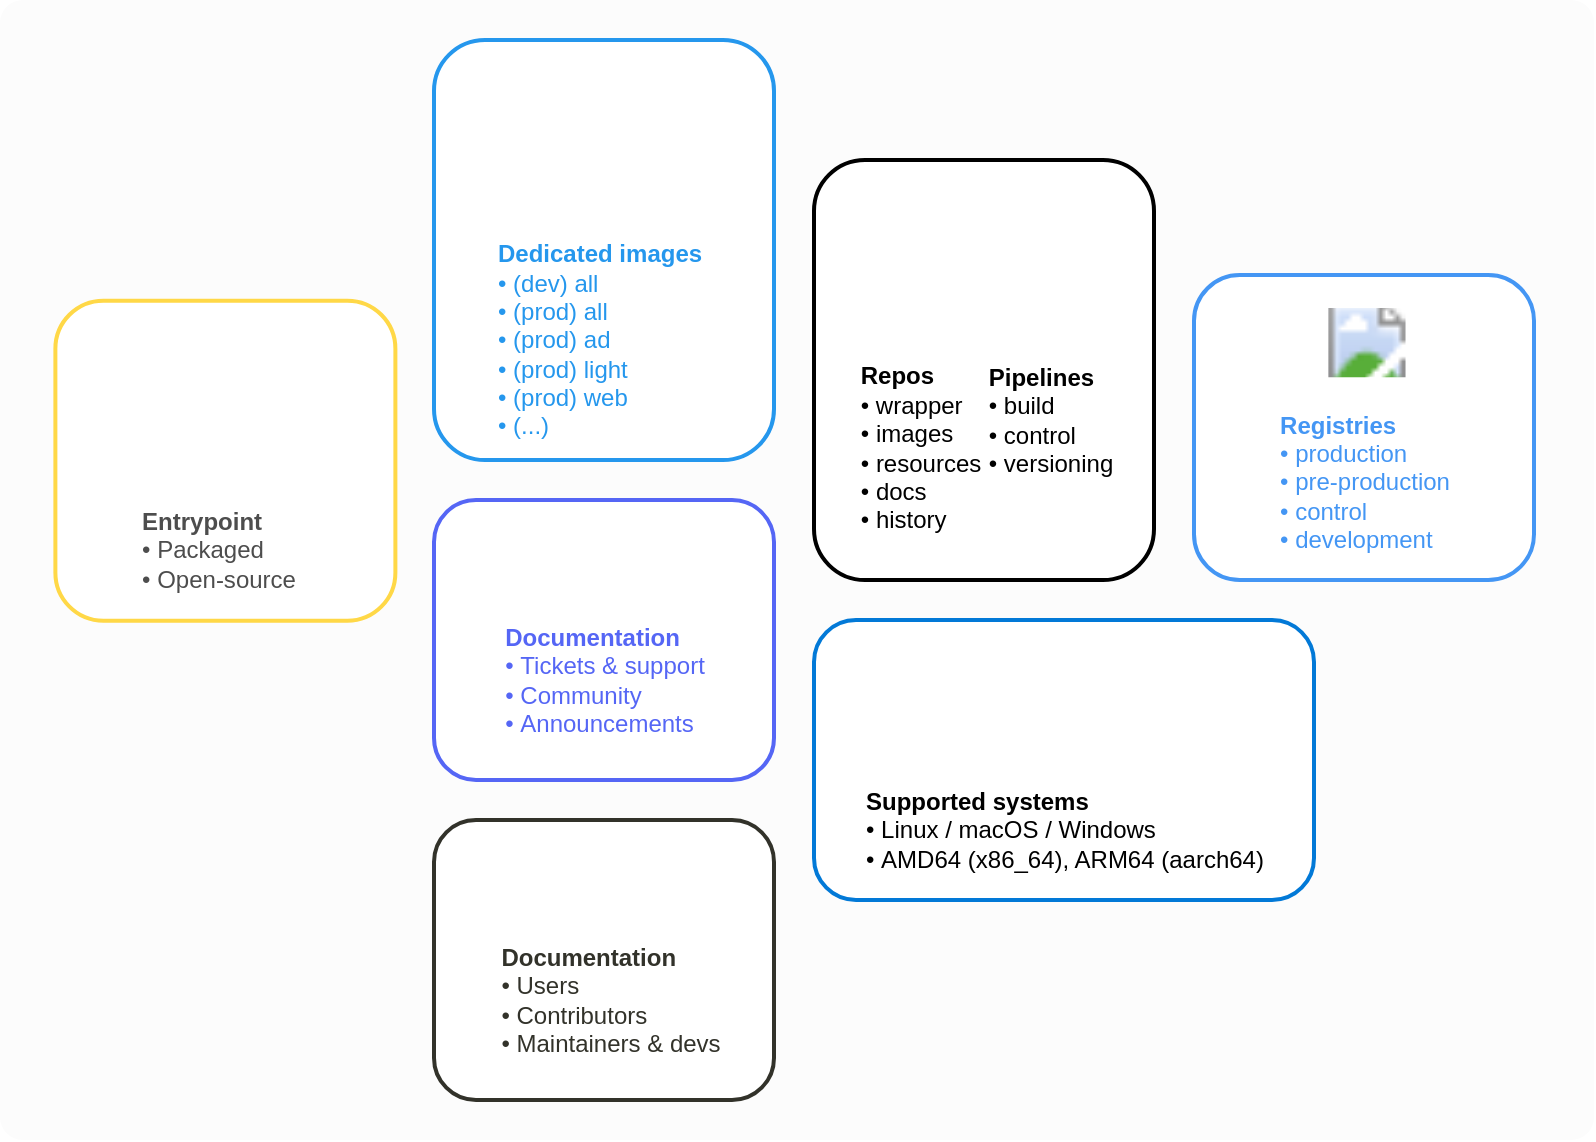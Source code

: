 <mxfile version="19.0.3" type="device" pages="2"><diagram id="l7Ng9qnX4u8ULg11-bzS" name="techs"><mxGraphModel dx="2100" dy="386" grid="1" gridSize="10" guides="1" tooltips="1" connect="1" arrows="1" fold="1" page="0" pageScale="1" pageWidth="827" pageHeight="1169" math="0" shadow="0"><root><mxCell id="0"/><mxCell id="1" parent="0"/><mxCell id="LN6l2RjsA6CnxFqQs6TT-1" value="" style="rounded=1;whiteSpace=wrap;html=1;arcSize=2;fillColor=#FCFCFC;strokeColor=none;" vertex="1" parent="1"><mxGeometry x="-1417" y="150" width="797" height="570" as="geometry"/></mxCell><mxCell id="nVuRSVYo_JDJh6PSWOgL-43" value="" style="rounded=1;whiteSpace=wrap;html=1;strokeWidth=2;strokeColor=#4496f4;fillColor=default;" parent="1" vertex="1"><mxGeometry x="-820" y="287.55" width="170" height="152.45" as="geometry"/></mxCell><mxCell id="nVuRSVYo_JDJh6PSWOgL-17" value="" style="sketch=0;aspect=fixed;html=1;points=[];align=center;image;fontSize=12;image=https://opennebula.io/wp-content/uploads/2020/05/DockerHub.png;fillColor=#CCE5FF;clipPath=inset(11.33% 4% 10% 2.33%);" parent="1" vertex="1"><mxGeometry x="-817.59" y="304" width="165.18" height="34.682" as="geometry"/></mxCell><mxCell id="nVuRSVYo_JDJh6PSWOgL-23" value="&lt;div style=&quot;text-align: left;&quot;&gt;&lt;span style=&quot;background-color: initial;&quot;&gt;&lt;b&gt;&lt;font color=&quot;#4496f4&quot;&gt;Registries&lt;/font&gt;&lt;/b&gt;&lt;/span&gt;&lt;/div&gt;&lt;div style=&quot;text-align: left;&quot;&gt;&lt;font color=&quot;#4496f4&quot;&gt;&lt;span style=&quot;background-color: initial;&quot;&gt;•&lt;/span&gt;&lt;span style=&quot;background-color: initial;&quot;&gt;&amp;nbsp;production&lt;/span&gt;&lt;/font&gt;&lt;/div&gt;&lt;font color=&quot;#4496f4&quot;&gt;&lt;span style=&quot;&quot;&gt;&lt;div style=&quot;text-align: left;&quot;&gt;&lt;span style=&quot;background-color: initial;&quot;&gt;•&amp;nbsp;&lt;/span&gt;&lt;span style=&quot;background-color: initial;&quot;&gt;pre-production&lt;/span&gt;&lt;/div&gt;&lt;/span&gt;&lt;span style=&quot;&quot;&gt;&lt;div style=&quot;text-align: left;&quot;&gt;&lt;span style=&quot;background-color: initial;&quot;&gt;•&amp;nbsp;&lt;/span&gt;&lt;span style=&quot;background-color: initial;&quot;&gt;control&lt;/span&gt;&lt;/div&gt;&lt;/span&gt;&lt;/font&gt;&lt;div style=&quot;text-align: left;&quot;&gt;&lt;font color=&quot;#4496f4&quot;&gt;•&amp;nbsp;&lt;span style=&quot;background-color: initial;&quot;&gt;development&lt;/span&gt;&lt;/font&gt;&lt;/div&gt;" style="text;html=1;align=center;verticalAlign=middle;resizable=0;points=[];autosize=1;strokeColor=none;fillColor=none;" parent="1" vertex="1"><mxGeometry x="-782.5" y="353.55" width="95" height="74" as="geometry"/></mxCell><mxCell id="nVuRSVYo_JDJh6PSWOgL-57" value="" style="rounded=1;whiteSpace=wrap;html=1;strokeWidth=2;strokeColor=#0279d7;fillColor=default;" parent="1" vertex="1"><mxGeometry x="-1010" y="460" width="250" height="140" as="geometry"/></mxCell><mxCell id="nVuRSVYo_JDJh6PSWOgL-35" value="&lt;div style=&quot;text-align: left;&quot;&gt;&lt;b style=&quot;&quot;&gt;Supported systems&lt;/b&gt;&lt;/div&gt;&lt;div style=&quot;text-align: left;&quot;&gt;&lt;span style=&quot;background-color: initial;&quot;&gt;•&lt;/span&gt;&lt;span style=&quot;background-color: initial;&quot;&gt;&amp;nbsp;Linux / macOS / Windows&lt;/span&gt;&lt;/div&gt;&lt;div style=&quot;text-align: left;&quot;&gt;&lt;span style=&quot;background-color: initial;&quot;&gt;•&lt;/span&gt;&lt;span style=&quot;background-color: initial;&quot;&gt;&amp;nbsp;AMD64 (x86_64), ARM64 (aarch64)&lt;/span&gt;&lt;font color=&quot;#4d4d4d&quot;&gt;&lt;span style=&quot;background-color: initial;&quot;&gt;&lt;br&gt;&lt;/span&gt;&lt;/font&gt;&lt;/div&gt;" style="text;html=1;align=center;verticalAlign=middle;resizable=0;points=[];autosize=1;strokeColor=none;fillColor=none;" parent="1" vertex="1"><mxGeometry x="-990" y="540" width="210" height="50" as="geometry"/></mxCell><mxCell id="nVuRSVYo_JDJh6PSWOgL-32" value="" style="shape=image;verticalLabelPosition=bottom;labelBackgroundColor=default;verticalAlign=top;aspect=fixed;imageAspect=0;image=https://www.redhat.com/cms/managed-files/tux-327x360.png;" parent="1" vertex="1"><mxGeometry x="-980" y="472" width="43.38" height="53.75" as="geometry"/></mxCell><mxCell id="nVuRSVYo_JDJh6PSWOgL-36" value="" style="shape=image;verticalLabelPosition=bottom;labelBackgroundColor=default;verticalAlign=top;aspect=fixed;imageAspect=0;image=https://upload.wikimedia.org/wikipedia/commons/thumb/4/48/Windows_logo_-_2012_%28dark_blue%29.svg/2048px-Windows_logo_-_2012_%28dark_blue%29.svg.png;" parent="1" vertex="1"><mxGeometry x="-832" y="472" width="52" height="52" as="geometry"/></mxCell><mxCell id="nVuRSVYo_JDJh6PSWOgL-37" value="" style="shape=image;verticalLabelPosition=bottom;labelBackgroundColor=default;verticalAlign=top;aspect=fixed;imageAspect=0;image=https://upload.wikimedia.org/wikipedia/commons/thumb/2/22/MacOS_logo_%282017%29.svg/2060px-MacOS_logo_%282017%29.svg.png;" parent="1" vertex="1"><mxGeometry x="-917.24" y="466.01" width="64.49" height="64" as="geometry"/></mxCell><mxCell id="nVuRSVYo_JDJh6PSWOgL-52" value="" style="rounded=1;whiteSpace=wrap;html=1;strokeWidth=2;strokeColor=#FFD847;fillColor=default;" parent="1" vertex="1"><mxGeometry x="-1389.31" y="300.35" width="170" height="160" as="geometry"/></mxCell><mxCell id="nVuRSVYo_JDJh6PSWOgL-53" value="" style="group" parent="1" vertex="1" connectable="0"><mxGeometry x="-1407.31" y="314.5" width="180.55" height="135.85" as="geometry"/></mxCell><mxCell id="nVuRSVYo_JDJh6PSWOgL-28" value="" style="shape=image;verticalLabelPosition=bottom;labelBackgroundColor=default;verticalAlign=top;aspect=fixed;imageAspect=0;image=https://logo-marque.com/wp-content/uploads/2021/10/Python-Symbole.jpg;clipPath=inset(0.3% 20.67% 1.48% 25.33%);" parent="nVuRSVYo_JDJh6PSWOgL-53" vertex="1"><mxGeometry x="27.31" width="73.193" height="75" as="geometry"/></mxCell><mxCell id="nVuRSVYo_JDJh6PSWOgL-29" value="&lt;div style=&quot;text-align: left;&quot;&gt;&lt;b style=&quot;&quot;&gt;&lt;font color=&quot;#4d4d4d&quot;&gt;Entrypoint&lt;/font&gt;&lt;/b&gt;&lt;/div&gt;&lt;div style=&quot;text-align: left;&quot;&gt;&lt;font color=&quot;#4d4d4d&quot;&gt;&lt;span style=&quot;background-color: initial;&quot;&gt;•&lt;/span&gt;&lt;span style=&quot;background-color: initial;&quot;&gt;&amp;nbsp;Packaged&lt;/span&gt;&lt;/font&gt;&lt;/div&gt;&lt;div style=&quot;text-align: left;&quot;&gt;&lt;font color=&quot;#4d4d4d&quot;&gt;&lt;span style=&quot;background-color: initial;&quot;&gt;• Open-s&lt;/span&gt;&lt;span style=&quot;background-color: initial;&quot;&gt;ource&lt;/span&gt;&lt;/font&gt;&lt;/div&gt;" style="text;html=1;align=center;verticalAlign=middle;resizable=0;points=[];autosize=1;strokeColor=none;fillColor=none;" parent="nVuRSVYo_JDJh6PSWOgL-53" vertex="1"><mxGeometry x="54.56" y="85.85" width="90" height="50" as="geometry"/></mxCell><mxCell id="nVuRSVYo_JDJh6PSWOgL-30" value="" style="shape=image;verticalLabelPosition=bottom;labelBackgroundColor=default;verticalAlign=top;aspect=fixed;imageAspect=0;image=https://miro.medium.com/max/660/1*2FrV8q6rPdz6w2ShV6y7bw.png;" parent="nVuRSVYo_JDJh6PSWOgL-53" vertex="1"><mxGeometry x="110" y="4.42" width="70.55" height="62" as="geometry"/></mxCell><mxCell id="nVuRSVYo_JDJh6PSWOgL-42" value="" style="rounded=1;whiteSpace=wrap;html=1;strokeWidth=2;strokeColor=#000000;" parent="1" vertex="1"><mxGeometry x="-1010" y="230" width="170" height="210" as="geometry"/></mxCell><mxCell id="nVuRSVYo_JDJh6PSWOgL-18" value="" style="shape=image;verticalLabelPosition=bottom;labelBackgroundColor=default;verticalAlign=top;aspect=fixed;imageAspect=0;image=https://logos-marques.com/wp-content/uploads/2021/03/GitHub-Logo.png;" parent="1" vertex="1"><mxGeometry x="-995" y="240.0" width="140" height="79.15" as="geometry"/></mxCell><mxCell id="nVuRSVYo_JDJh6PSWOgL-21" value="&lt;div style=&quot;text-align: left;&quot;&gt;&lt;span style=&quot;background-color: initial;&quot;&gt;&lt;b&gt;Repos&lt;/b&gt;&lt;/span&gt;&lt;/div&gt;&lt;div style=&quot;text-align: left;&quot;&gt;&lt;span style=&quot;background-color: initial;&quot;&gt;•&lt;/span&gt;&lt;span style=&quot;background-color: initial;&quot;&gt;&amp;nbsp;wrapper&lt;/span&gt;&lt;/div&gt;&lt;span style=&quot;&quot;&gt;&lt;div style=&quot;text-align: left;&quot;&gt;&lt;span style=&quot;background-color: initial;&quot;&gt;•&amp;nbsp;&lt;/span&gt;&lt;span style=&quot;background-color: initial;&quot;&gt;images&lt;/span&gt;&lt;/div&gt;&lt;/span&gt;&lt;span style=&quot;&quot;&gt;&lt;div style=&quot;text-align: left;&quot;&gt;&lt;span style=&quot;background-color: initial;&quot;&gt;•&amp;nbsp;&lt;/span&gt;&lt;span style=&quot;background-color: initial;&quot;&gt;resources&lt;/span&gt;&lt;/div&gt;&lt;/span&gt;&lt;div style=&quot;text-align: left;&quot;&gt;•&amp;nbsp;&lt;span style=&quot;background-color: initial;&quot;&gt;docs&lt;/span&gt;&lt;/div&gt;&lt;span style=&quot;&quot;&gt;&lt;div style=&quot;text-align: left;&quot;&gt;&lt;span style=&quot;background-color: initial;&quot;&gt;•&amp;nbsp;&lt;/span&gt;&lt;span style=&quot;background-color: initial;&quot;&gt;history&lt;/span&gt;&lt;/div&gt;&lt;/span&gt;" style="text;html=1;align=center;verticalAlign=middle;resizable=0;points=[];autosize=1;strokeColor=none;fillColor=none;" parent="1" vertex="1"><mxGeometry x="-997.5" y="329" width="80" height="90" as="geometry"/></mxCell><mxCell id="nVuRSVYo_JDJh6PSWOgL-22" value="&lt;div style=&quot;text-align: left;&quot;&gt;&lt;span style=&quot;background-color: initial;&quot;&gt;&lt;b&gt;Pipelines&lt;/b&gt;&lt;/span&gt;&lt;/div&gt;&lt;div style=&quot;text-align: left;&quot;&gt;&lt;span style=&quot;background-color: initial;&quot;&gt;•&lt;/span&gt;&lt;span style=&quot;background-color: initial;&quot;&gt;&amp;nbsp;build&lt;/span&gt;&lt;/div&gt;&lt;span style=&quot;&quot;&gt;&lt;div style=&quot;text-align: left;&quot;&gt;&lt;span style=&quot;background-color: initial;&quot;&gt;• control&lt;/span&gt;&lt;/div&gt;&lt;/span&gt;&lt;span style=&quot;&quot;&gt;&lt;div style=&quot;text-align: left;&quot;&gt;&lt;span style=&quot;background-color: initial;&quot;&gt;•&amp;nbsp;&lt;/span&gt;&lt;span style=&quot;background-color: initial;&quot;&gt;versioning&lt;/span&gt;&lt;/div&gt;&lt;/span&gt;" style="text;html=1;align=center;verticalAlign=middle;resizable=0;points=[];autosize=1;strokeColor=none;fillColor=none;" parent="1" vertex="1"><mxGeometry x="-932.5" y="330" width="80" height="60" as="geometry"/></mxCell><mxCell id="nVuRSVYo_JDJh6PSWOgL-41" value="" style="rounded=1;whiteSpace=wrap;html=1;strokeWidth=2;strokeColor=#2597ED;" parent="1" vertex="1"><mxGeometry x="-1200" y="170" width="170" height="210" as="geometry"/></mxCell><mxCell id="nVuRSVYo_JDJh6PSWOgL-25" value="" style="shape=image;verticalLabelPosition=bottom;labelBackgroundColor=default;verticalAlign=top;aspect=fixed;imageAspect=0;image=https://www.docker.com/wp-content/uploads/2022/03/vertical-logo-monochromatic.png;" parent="1" vertex="1"><mxGeometry x="-1158.63" y="180" width="88.63" height="75.85" as="geometry"/></mxCell><mxCell id="nVuRSVYo_JDJh6PSWOgL-27" value="&lt;div style=&quot;&quot;&gt;&lt;span style=&quot;background-color: initial;&quot;&gt;&lt;b&gt;&lt;font color=&quot;#2597ed&quot;&gt;Dedicated images&lt;/font&gt;&lt;/b&gt;&lt;/span&gt;&lt;/div&gt;&lt;div style=&quot;&quot;&gt;&lt;font color=&quot;#2597ed&quot;&gt;&lt;span style=&quot;background-color: initial;&quot;&gt;•&lt;/span&gt;&lt;span style=&quot;background-color: initial;&quot;&gt;&amp;nbsp;(dev) all&lt;/span&gt;&lt;/font&gt;&lt;/div&gt;&lt;div style=&quot;&quot;&gt;&lt;span style=&quot;color: rgb(37, 151, 237); background-color: initial;&quot;&gt;•&lt;/span&gt;&lt;span style=&quot;color: rgb(37, 151, 237); background-color: initial;&quot;&gt;&amp;nbsp;(prod) all&lt;/span&gt;&lt;br&gt;&lt;/div&gt;&lt;font color=&quot;#2597ed&quot;&gt;&lt;span style=&quot;&quot;&gt;&lt;div style=&quot;&quot;&gt;&lt;span style=&quot;background-color: initial;&quot;&gt;• (prod)&amp;nbsp;&lt;/span&gt;&lt;span style=&quot;background-color: initial;&quot;&gt;ad&lt;/span&gt;&lt;/div&gt;&lt;div style=&quot;&quot;&gt;&lt;span style=&quot;background-color: initial;&quot;&gt;• (prod) light&lt;/span&gt;&lt;br&gt;&lt;/div&gt;&lt;div style=&quot;&quot;&gt;&lt;span style=&quot;background-color: initial;&quot;&gt;• (prod) web&lt;/span&gt;&lt;span style=&quot;background-color: initial;&quot;&gt;&lt;br&gt;&lt;/span&gt;&lt;/div&gt;&lt;/span&gt;&lt;/font&gt;&lt;span style=&quot;color: rgb(37, 151, 237);&quot;&gt;•&amp;nbsp;&lt;/span&gt;&lt;span style=&quot;color: rgb(37, 151, 237); background-color: initial;&quot;&gt;(...)&lt;/span&gt;&lt;span style=&quot;color: rgb(37, 151, 237);&quot;&gt;&lt;br&gt;&lt;/span&gt;" style="text;html=1;align=left;verticalAlign=middle;resizable=0;points=[];autosize=1;strokeColor=none;fillColor=none;" parent="1" vertex="1"><mxGeometry x="-1170" y="270.35" width="120" height="100" as="geometry"/></mxCell><mxCell id="nVuRSVYo_JDJh6PSWOgL-48" value="" style="rounded=1;whiteSpace=wrap;html=1;strokeWidth=2;strokeColor=#5566F5;fillColor=default;" parent="1" vertex="1"><mxGeometry x="-1200" y="400" width="170" height="140" as="geometry"/></mxCell><mxCell id="nVuRSVYo_JDJh6PSWOgL-26" value="&lt;div style=&quot;text-align: left;&quot;&gt;&lt;span style=&quot;background-color: initial;&quot;&gt;&lt;b&gt;&lt;font color=&quot;#5566f5&quot;&gt;Documentation&lt;/font&gt;&lt;/b&gt;&lt;/span&gt;&lt;/div&gt;&lt;div style=&quot;text-align: left;&quot;&gt;&lt;font color=&quot;#5566f5&quot;&gt;&lt;span style=&quot;background-color: initial;&quot;&gt;•&lt;/span&gt;&lt;span style=&quot;background-color: initial;&quot;&gt;&amp;nbsp;Tickets &amp;amp; support&lt;/span&gt;&lt;/font&gt;&lt;/div&gt;&lt;div style=&quot;text-align: left;&quot;&gt;&lt;font color=&quot;#5566f5&quot;&gt;&lt;span style=&quot;background-color: initial;&quot;&gt;•&amp;nbsp;&lt;/span&gt;&lt;span style=&quot;background-color: initial;&quot;&gt;Community&lt;/span&gt;&lt;/font&gt;&lt;/div&gt;&lt;div style=&quot;text-align: left;&quot;&gt;&lt;font color=&quot;#5566f5&quot;&gt;&lt;span style=&quot;background-color: initial;&quot;&gt;•&amp;nbsp;&lt;/span&gt;&lt;span style=&quot;background-color: initial;&quot;&gt;Announcements&lt;/span&gt;&lt;/font&gt;&lt;/div&gt;" style="text;html=1;align=center;verticalAlign=middle;resizable=0;points=[];autosize=1;strokeColor=none;fillColor=none;" parent="1" vertex="1"><mxGeometry x="-1175" y="460" width="120" height="60" as="geometry"/></mxCell><mxCell id="nVuRSVYo_JDJh6PSWOgL-56" value="" style="rounded=1;whiteSpace=wrap;html=1;strokeWidth=2;strokeColor=#32322A;fillColor=default;" parent="1" vertex="1"><mxGeometry x="-1200" y="560" width="170" height="140" as="geometry"/></mxCell><mxCell id="nVuRSVYo_JDJh6PSWOgL-24" value="&lt;div style=&quot;text-align: left;&quot;&gt;&lt;span style=&quot;background-color: initial;&quot;&gt;&lt;b&gt;&lt;font color=&quot;#32322a&quot;&gt;Documentation&lt;/font&gt;&lt;/b&gt;&lt;/span&gt;&lt;/div&gt;&lt;div style=&quot;text-align: left;&quot;&gt;&lt;font color=&quot;#32322a&quot;&gt;&lt;span style=&quot;background-color: initial;&quot;&gt;•&lt;/span&gt;&lt;span style=&quot;background-color: initial;&quot;&gt;&amp;nbsp;Users&lt;/span&gt;&lt;/font&gt;&lt;/div&gt;&lt;div style=&quot;text-align: left;&quot;&gt;&lt;font color=&quot;#32322a&quot;&gt;&lt;span style=&quot;background-color: initial;&quot;&gt;•&amp;nbsp;&lt;/span&gt;&lt;span style=&quot;background-color: initial;&quot;&gt;Contributors&lt;/span&gt;&lt;/font&gt;&lt;/div&gt;&lt;div style=&quot;text-align: left;&quot;&gt;&lt;font color=&quot;#32322a&quot;&gt;&lt;span style=&quot;background-color: initial;&quot;&gt;•&amp;nbsp;&lt;/span&gt;&lt;span style=&quot;background-color: initial;&quot;&gt;Maintainers &amp;amp; devs&lt;/span&gt;&lt;/font&gt;&lt;/div&gt;" style="text;html=1;align=center;verticalAlign=middle;resizable=0;points=[];autosize=1;strokeColor=none;fillColor=none;" parent="1" vertex="1"><mxGeometry x="-1177.5" y="620" width="130" height="60" as="geometry"/></mxCell><mxCell id="6eGMG3VIlo7N3lYu_ds0-1" value="" style="shape=image;verticalLabelPosition=bottom;labelBackgroundColor=default;verticalAlign=top;aspect=fixed;imageAspect=0;image=https://upload.wikimedia.org/wikipedia/fr/thumb/9/98/Discord_logo.svg/2560px-Discord_logo.svg.png;" vertex="1" parent="1"><mxGeometry x="-1191.89" y="408.36" width="153.77" height="41.99" as="geometry"/></mxCell><mxCell id="6eGMG3VIlo7N3lYu_ds0-3" value="" style="shape=image;verticalLabelPosition=bottom;labelBackgroundColor=default;verticalAlign=top;aspect=fixed;imageAspect=0;image=https://read-the-docs-guidelines.readthedocs-hosted.com/_downloads/d9606423d87d78fcceae4ee2af883b12/logo-wordmark-dark.png;" vertex="1" parent="1"><mxGeometry x="-1190" y="570" width="150" height="30" as="geometry"/></mxCell></root></mxGraphModel></diagram><diagram id="ISIRCiZMFaJ1pwydT3CF" name="structure"><mxGraphModel dx="2138" dy="1013" grid="1" gridSize="10" guides="1" tooltips="1" connect="1" arrows="1" fold="1" page="1" pageScale="1" pageWidth="827" pageHeight="1169" math="0" shadow="0"><root><mxCell id="0"/><mxCell id="1" parent="0"/><mxCell id="5lNefhlUF8C-h1q1QHB9-1" value="" style="rounded=1;whiteSpace=wrap;html=1;arcSize=2;fillColor=#FCFCFC;strokeColor=none;" vertex="1" parent="1"><mxGeometry x="-530" y="170" width="1220" height="680" as="geometry"/></mxCell><mxCell id="dK9k6cnuPx4-5G9yGXYG-63" value="" style="rounded=1;whiteSpace=wrap;html=1;arcSize=3;dashed=1;strokeWidth=2;fillColor=none;strokeColor=#049cec;" parent="1" vertex="1"><mxGeometry x="-100" y="220" width="750" height="595" as="geometry"/></mxCell><mxCell id="vDoirplq6uPTEXAAhUeB-1" value="" style="shape=image;verticalLabelPosition=bottom;labelBackgroundColor=default;verticalAlign=top;aspect=fixed;imageAspect=0;image=https://www.docker.com/wp-content/uploads/2022/03/vertical-logo-monochromatic.png;" parent="1" vertex="1"><mxGeometry x="555" y="230" width="82.58" height="70.68" as="geometry"/></mxCell><mxCell id="dK9k6cnuPx4-5G9yGXYG-64" style="edgeStyle=orthogonalEdgeStyle;curved=1;rounded=0;orthogonalLoop=1;jettySize=auto;html=1;entryX=0;entryY=0.5;entryDx=0;entryDy=0;exitX=1;exitY=0.5;exitDx=0;exitDy=0;fontColor=#333333;strokeColor=#333333;strokeWidth=3;" parent="1" source="dK9k6cnuPx4-5G9yGXYG-67" target="dK9k6cnuPx4-5G9yGXYG-63" edge="1"><mxGeometry relative="1" as="geometry"><mxPoint x="-195.665" y="431.25" as="sourcePoint"/></mxGeometry></mxCell><mxCell id="dK9k6cnuPx4-5G9yGXYG-11" value="Container &quot;HTB&quot;" style="swimlane;fillColor=#82B366;strokeColor=#82b366;fontColor=#FFFFFF;strokeWidth=2;fontSize=14;" parent="1" vertex="1"><mxGeometry x="-70" y="590" width="167.5" height="120" as="geometry"/></mxCell><mxCell id="dK9k6cnuPx4-5G9yGXYG-15" value="Graphical support&lt;br&gt;&lt;br&gt;&lt;b&gt;Dedicated network w/ VPN&lt;br&gt;&lt;/b&gt;&lt;br&gt;Dedicated workspace" style="text;html=1;align=center;verticalAlign=middle;resizable=0;points=[];autosize=1;strokeColor=none;fillColor=none;fontColor=#666666;" parent="dK9k6cnuPx4-5G9yGXYG-11" vertex="1"><mxGeometry x="-2.5" y="30" width="170" height="80" as="geometry"/></mxCell><mxCell id="dK9k6cnuPx4-5G9yGXYG-13" value="Container &quot;Client ABC&quot;" style="swimlane;fillColor=#D79B00;strokeColor=#d79b00;fontColor=#FFFFFF;strokeWidth=2;fontSize=14;" parent="1" vertex="1"><mxGeometry x="172.5" y="595" width="165" height="180" as="geometry"/></mxCell><mxCell id="dK9k6cnuPx4-5G9yGXYG-19" value="&lt;b&gt;Host network&lt;br&gt;&lt;/b&gt;&lt;br&gt;&lt;b&gt;Shell logging&lt;br&gt;&lt;/b&gt;&lt;br&gt;Graphical support&lt;br&gt;&lt;br&gt;Custom workspace&lt;br&gt;&lt;br&gt;Exegol resources" style="text;html=1;align=center;verticalAlign=middle;resizable=0;points=[];autosize=1;strokeColor=none;fillColor=none;fontColor=#666666;" parent="dK9k6cnuPx4-5G9yGXYG-13" vertex="1"><mxGeometry x="22.5" y="35" width="120" height="130" as="geometry"/></mxCell><mxCell id="dK9k6cnuPx4-5G9yGXYG-14" value="Container &quot;Client XYZ&quot;" style="swimlane;fillColor=#B85450;strokeColor=#b85450;fontColor=#FFFFFF;strokeWidth=2;fontSize=14;" parent="1" vertex="1"><mxGeometry x="430" y="585" width="165" height="200" as="geometry"><mxRectangle x="430" y="585" width="160" height="23" as="alternateBounds"/></mxGeometry></mxCell><mxCell id="dK9k6cnuPx4-5G9yGXYG-22" value="Host network w/ VPN&lt;br&gt;&lt;br&gt;Shell logging&lt;br&gt;&lt;br&gt;Graphical support&lt;br&gt;&lt;br&gt;&lt;b&gt;Device sharing&lt;br&gt;&lt;br&gt;Custom workspace&lt;/b&gt;&lt;br&gt;&lt;br&gt;Custom configs &amp;amp; tools" style="text;html=1;align=center;verticalAlign=middle;resizable=0;points=[];autosize=1;strokeColor=none;fillColor=none;fontColor=#666666;" parent="dK9k6cnuPx4-5G9yGXYG-14" vertex="1"><mxGeometry x="12.5" y="30" width="140" height="160" as="geometry"/></mxCell><mxCell id="dK9k6cnuPx4-5G9yGXYG-27" value="WEB" style="swimlane;fillColor=#6C8EBF;strokeColor=#6C8EBF;fontColor=#FFFFFF;strokeWidth=2;" parent="1" vertex="1"><mxGeometry y="330" width="120" height="200" as="geometry"/></mxCell><mxCell id="dK9k6cnuPx4-5G9yGXYG-37" value="burp&lt;br&gt;ffuf&lt;br&gt;wordlists&lt;br&gt;gobuster&lt;br&gt;amass&lt;br&gt;wfuzz&lt;br&gt;sqlmap&lt;br&gt;ssrfmap&lt;br&gt;xsstrike&lt;br&gt;fuxploider&lt;br&gt;..." style="text;html=1;align=center;verticalAlign=middle;resizable=0;points=[];autosize=1;strokeColor=none;fillColor=none;fontColor=#6C8EBF;fontStyle=2" parent="dK9k6cnuPx4-5G9yGXYG-27" vertex="1"><mxGeometry x="25" y="35" width="70" height="160" as="geometry"/></mxCell><mxCell id="dK9k6cnuPx4-5G9yGXYG-32" value="OSINT" style="swimlane;fillColor=#6C8EBF;strokeColor=#6C8EBF;fontColor=#FFFFFF;strokeWidth=2;" parent="1" vertex="1"><mxGeometry x="130" y="330" width="120" height="200" as="geometry"/></mxCell><mxCell id="dK9k6cnuPx4-5G9yGXYG-38" value="maltego&lt;br&gt;holehe&lt;br&gt;maigret&lt;br&gt;h8mail&lt;br&gt;ghunt&lt;br&gt;phoneinfoga&lt;br&gt;infoga&lt;br&gt;toutatis&lt;br&gt;carbon14&lt;br&gt;spiderfoot&lt;br&gt;..." style="text;html=1;align=center;verticalAlign=middle;resizable=0;points=[];autosize=1;strokeColor=none;fillColor=none;fontColor=#6C8EBF;fontStyle=2" parent="dK9k6cnuPx4-5G9yGXYG-32" vertex="1"><mxGeometry x="19.31" y="35" width="80" height="160" as="geometry"/></mxCell><mxCell id="dK9k6cnuPx4-5G9yGXYG-33" value="AD" style="swimlane;fillColor=#6C8EBF;strokeColor=#6C8EBF;fontColor=#FFFFFF;strokeWidth=2;" parent="1" vertex="1"><mxGeometry x="260" y="330" width="120" height="200" as="geometry"/></mxCell><mxCell id="dK9k6cnuPx4-5G9yGXYG-39" value="Impacket&lt;br&gt;CrackMapExec&lt;br&gt;BloodHound&lt;br&gt;lsassy&lt;br&gt;evil-winrm&lt;br&gt;DonPAPI&lt;br&gt;enum4linux-ng&lt;br&gt;coercer&lt;br&gt;pywhisker&lt;br&gt;certipy&lt;br&gt;..." style="text;html=1;align=center;verticalAlign=middle;resizable=0;points=[];autosize=1;strokeColor=none;fillColor=none;fontColor=#6C8EBF;fontStyle=2" parent="dK9k6cnuPx4-5G9yGXYG-33" vertex="1"><mxGeometry x="10" y="35" width="100" height="160" as="geometry"/></mxCell><mxCell id="dK9k6cnuPx4-5G9yGXYG-45" value="Exegol images" style="swimlane;fillColor=#B3C9FC;strokeColor=#B3C9FC;fontColor=#004C99;strokeWidth=2;fontSize=14;" parent="1" vertex="1"><mxGeometry x="-10" y="250" width="530" height="290" as="geometry"/></mxCell><mxCell id="dK9k6cnuPx4-5G9yGXYG-46" value="pre-installed tools&lt;span style=&quot;white-space: pre; font-size: 13px;&quot;&gt;&#9;&lt;/span&gt;&lt;span style=&quot;white-space: pre; font-size: 13px;&quot;&gt;&#9;&lt;/span&gt;pre-configured&lt;span style=&quot;white-space: pre; font-size: 13px;&quot;&gt;&#9;&lt;/span&gt;&lt;span style=&quot;white-space: pre; font-size: 13px;&quot;&gt;&#9;&lt;/span&gt;&lt;span style=&quot;white-space: pre; font-size: 13px;&quot;&gt;&#9;&lt;/span&gt;aliases&lt;br style=&quot;font-size: 13px;&quot;&gt;custom configurations&lt;span style=&quot;white-space: pre; font-size: 13px;&quot;&gt;&lt;span style=&quot;white-space: pre; font-size: 13px;&quot;&gt;&#9;&lt;/span&gt;&lt;span style=&quot;white-space: pre; font-size: 13px;&quot;&gt;&#9;&lt;/span&gt;&lt;/span&gt;pre-filled history&lt;span style=&quot;white-space: pre; font-size: 13px;&quot;&gt;&#9;&lt;span style=&quot;white-space: pre; font-size: 13px;&quot;&gt;&#9;&lt;/span&gt;&lt;/span&gt;powerful shell&lt;br style=&quot;font-size: 13px;&quot;&gt;..." style="text;html=1;align=center;verticalAlign=middle;resizable=0;points=[];autosize=1;strokeColor=none;fillColor=none;fontStyle=1;fontSize=13;fontColor=#6181BF;" parent="dK9k6cnuPx4-5G9yGXYG-45" vertex="1"><mxGeometry x="55" y="29" width="420" height="50" as="geometry"/></mxCell><mxCell id="dK9k6cnuPx4-5G9yGXYG-47" value="LIGHT" style="swimlane;fillColor=#6C8EBF;strokeColor=#6C8EBF;fontColor=#FFFFFF;strokeWidth=2;" parent="1" vertex="1"><mxGeometry x="388.63" y="330" width="120" height="60" as="geometry"/></mxCell><mxCell id="dK9k6cnuPx4-5G9yGXYG-48" value="lightweight choice" style="text;html=1;align=center;verticalAlign=middle;resizable=0;points=[];autosize=1;strokeColor=none;fillColor=none;fontStyle=2;fontColor=#6C8EBF;" parent="dK9k6cnuPx4-5G9yGXYG-47" vertex="1"><mxGeometry x="5" y="30" width="110" height="20" as="geometry"/></mxCell><mxCell id="dK9k6cnuPx4-5G9yGXYG-55" value="FULL" style="swimlane;fillColor=#6C8EBF;strokeColor=#6C8EBF;fontColor=#FFFFFF;strokeWidth=2;" parent="1" vertex="1"><mxGeometry x="388.63" y="400" width="120" height="60" as="geometry"/></mxCell><mxCell id="dK9k6cnuPx4-5G9yGXYG-56" value="all tools" style="text;html=1;align=center;verticalAlign=middle;resizable=0;points=[];autosize=1;strokeColor=none;fillColor=none;fontStyle=2;fontColor=#6C8EBF;" parent="dK9k6cnuPx4-5G9yGXYG-55" vertex="1"><mxGeometry x="30" y="30" width="60" height="20" as="geometry"/></mxCell><mxCell id="dK9k6cnuPx4-5G9yGXYG-57" value="NIGHTLY" style="swimlane;fillColor=#6C8EBF;strokeColor=#6C8EBF;fontColor=#FFFFFF;strokeWidth=2;" parent="1" vertex="1"><mxGeometry x="388.63" y="470" width="120" height="60" as="geometry"/></mxCell><mxCell id="dK9k6cnuPx4-5G9yGXYG-58" value="bleeding edge" style="text;html=1;align=center;verticalAlign=middle;resizable=0;points=[];autosize=1;strokeColor=none;fillColor=none;fontStyle=2;fontColor=#6C8EBF;" parent="dK9k6cnuPx4-5G9yGXYG-57" vertex="1"><mxGeometry x="15" y="30" width="90" height="20" as="geometry"/></mxCell><mxCell id="dK9k6cnuPx4-5G9yGXYG-68" style="edgeStyle=orthogonalEdgeStyle;curved=1;rounded=0;orthogonalLoop=1;jettySize=auto;html=1;exitX=1;exitY=0.5;exitDx=0;exitDy=0;entryX=0;entryY=0.5;entryDx=0;entryDy=0;fontFamily=Courier New;fontSize=15;fontColor=#333333;strokeColor=#333333;strokeWidth=3;endArrow=none;endFill=0;" parent="1" source="dK9k6cnuPx4-5G9yGXYG-65" target="dK9k6cnuPx4-5G9yGXYG-67" edge="1"><mxGeometry relative="1" as="geometry"/></mxCell><mxCell id="dK9k6cnuPx4-5G9yGXYG-65" value="exegol.py" style="rounded=1;whiteSpace=wrap;html=1;fontSize=17;fillColor=#333333;fontColor=#E6E6E6;fontStyle=1;fontFamily=Courier New;strokeColor=none;" parent="1" vertex="1"><mxGeometry x="-430.66" y="350" width="110" height="40" as="geometry"/></mxCell><mxCell id="dK9k6cnuPx4-5G9yGXYG-67" value="install&lt;br style=&quot;font-size: 15px;&quot;&gt;start&lt;br style=&quot;font-size: 15px;&quot;&gt;info&lt;br style=&quot;font-size: 15px;&quot;&gt;..." style="rounded=1;whiteSpace=wrap;html=1;fontSize=15;fillColor=#333333;fontColor=#E6E6E6;fontStyle=1;fontFamily=Courier New;strokeColor=none;" parent="1" vertex="1"><mxGeometry x="-300" y="325" width="110" height="90" as="geometry"/></mxCell><mxCell id="zVDJotKHEmB8gCbMWUN--8" value="" style="rounded=1;whiteSpace=wrap;html=1;dashed=1;fontFamily=Courier New;fontSize=15;strokeColor=none;strokeWidth=2;fillColor=#d5e8d4;arcSize=10;" parent="1" vertex="1"><mxGeometry x="-430.66" y="610" width="220" height="180" as="geometry"/></mxCell><mxCell id="zVDJotKHEmB8gCbMWUN--1" value="" style="shape=image;verticalLabelPosition=bottom;labelBackgroundColor=default;verticalAlign=top;aspect=fixed;imageAspect=0;image=https://www.redhat.com/cms/managed-files/tux-327x360.png;" parent="1" vertex="1"><mxGeometry x="-408.66" y="619.32" width="43.38" height="53.75" as="geometry"/></mxCell><mxCell id="zVDJotKHEmB8gCbMWUN--2" value="" style="shape=image;verticalLabelPosition=bottom;labelBackgroundColor=default;verticalAlign=top;aspect=fixed;imageAspect=0;image=https://upload.wikimedia.org/wikipedia/commons/thumb/4/48/Windows_logo_-_2012_%28dark_blue%29.svg/2048px-Windows_logo_-_2012_%28dark_blue%29.svg.png;" parent="1" vertex="1"><mxGeometry x="-269.66" y="622.29" width="47.81" height="47.81" as="geometry"/></mxCell><mxCell id="zVDJotKHEmB8gCbMWUN--3" value="" style="shape=image;verticalLabelPosition=bottom;labelBackgroundColor=default;verticalAlign=top;aspect=fixed;imageAspect=0;image=https://upload.wikimedia.org/wikipedia/commons/thumb/2/22/MacOS_logo_%282017%29.svg/2060px-MacOS_logo_%282017%29.svg.png;" parent="1" vertex="1"><mxGeometry x="-352.91" y="614.19" width="64.49" height="64" as="geometry"/></mxCell><mxCell id="zVDJotKHEmB8gCbMWUN--6" value="ARM64&lt;br&gt;(aarch64)" style="pointerEvents=1;shadow=0;dashed=0;html=1;strokeColor=none;fillColor=#4D4D4D;labelPosition=center;verticalLabelPosition=bottom;verticalAlign=top;align=center;outlineConnect=0;shape=mxgraph.veeam.cpu;fontFamily=Courier New;fontSize=15;fontColor=#4D4D4D;fontStyle=1" parent="1" vertex="1"><mxGeometry x="-386.66" y="693.2" width="44.8" height="44.8" as="geometry"/></mxCell><mxCell id="zVDJotKHEmB8gCbMWUN--7" value="AMD64&lt;br&gt;(x86_64)" style="pointerEvents=1;shadow=0;dashed=0;html=1;strokeColor=none;fillColor=#4D4D4D;labelPosition=center;verticalLabelPosition=bottom;verticalAlign=top;align=center;outlineConnect=0;shape=mxgraph.veeam.cpu;fontFamily=Courier New;fontSize=15;fontColor=#4D4D4D;fontStyle=1" parent="1" vertex="1"><mxGeometry x="-302.79" y="693.2" width="44.8" height="44.8" as="geometry"/></mxCell><mxCell id="dK9k6cnuPx4-5G9yGXYG-69" value="" style="sketch=0;html=1;aspect=fixed;strokeColor=none;shadow=0;align=center;verticalAlign=top;fillColor=#2D9C5E;shape=mxgraph.gcp2.check;dashed=1;fontFamily=Courier New;fontSize=15;fontColor=#333333;" parent="1" vertex="1"><mxGeometry x="-236.66" y="760" width="50" height="40" as="geometry"/></mxCell><mxCell id="zVDJotKHEmB8gCbMWUN--10" style="edgeStyle=orthogonalEdgeStyle;curved=1;rounded=0;orthogonalLoop=1;jettySize=auto;html=1;entryX=0;entryY=0.5;entryDx=0;entryDy=0;fontFamily=Courier New;fontSize=15;fontColor=#4D4D4D;endArrow=none;endFill=0;strokeColor=#333333;strokeWidth=3;" parent="1" source="zVDJotKHEmB8gCbMWUN--9" target="dK9k6cnuPx4-5G9yGXYG-65" edge="1"><mxGeometry relative="1" as="geometry"/></mxCell><mxCell id="zVDJotKHEmB8gCbMWUN--9" value="" style="sketch=0;pointerEvents=1;shadow=0;dashed=0;html=1;strokeColor=none;fillColor=#333333;labelPosition=center;verticalLabelPosition=bottom;verticalAlign=top;outlineConnect=0;align=center;shape=mxgraph.office.users.user;fontFamily=Courier New;fontSize=15;fontColor=#4D4D4D;" parent="1" vertex="1"><mxGeometry x="-510" y="345" width="46" height="50" as="geometry"/></mxCell><mxCell id="dK9k6cnuPx4-5G9yGXYG-59" style="edgeStyle=orthogonalEdgeStyle;rounded=0;orthogonalLoop=1;jettySize=auto;html=1;exitX=0.5;exitY=1;exitDx=0;exitDy=0;entryX=0.5;entryY=0;entryDx=0;entryDy=0;curved=1;strokeWidth=3;fillColor=#dae8fc;strokeColor=#6c8ebf;" parent="1" source="dK9k6cnuPx4-5G9yGXYG-27" target="dK9k6cnuPx4-5G9yGXYG-11" edge="1"><mxGeometry relative="1" as="geometry"/></mxCell><mxCell id="dK9k6cnuPx4-5G9yGXYG-60" style="edgeStyle=orthogonalEdgeStyle;curved=1;rounded=0;orthogonalLoop=1;jettySize=auto;html=1;exitX=0.5;exitY=1;exitDx=0;exitDy=0;entryX=0.5;entryY=0;entryDx=0;entryDy=0;strokeWidth=3;fillColor=#dae8fc;strokeColor=#6c8ebf;" parent="1" source="dK9k6cnuPx4-5G9yGXYG-33" target="dK9k6cnuPx4-5G9yGXYG-13" edge="1"><mxGeometry relative="1" as="geometry"/></mxCell><mxCell id="dK9k6cnuPx4-5G9yGXYG-62" style="edgeStyle=orthogonalEdgeStyle;curved=1;rounded=0;orthogonalLoop=1;jettySize=auto;html=1;exitX=0.5;exitY=1;exitDx=0;exitDy=0;entryX=0.5;entryY=0;entryDx=0;entryDy=0;strokeWidth=3;fillColor=#dae8fc;strokeColor=#6c8ebf;" parent="1" source="dK9k6cnuPx4-5G9yGXYG-57" target="dK9k6cnuPx4-5G9yGXYG-14" edge="1"><mxGeometry relative="1" as="geometry"/></mxCell><mxCell id="5lNefhlUF8C-h1q1QHB9-2" value="" style="shape=image;verticalLabelPosition=bottom;labelBackgroundColor=default;verticalAlign=top;aspect=fixed;imageAspect=0;image=https://logodownload.org/wp-content/uploads/2019/10/python-logo-4.png;" vertex="1" parent="1"><mxGeometry x="-390" y="250" width="80.9" height="90" as="geometry"/></mxCell></root></mxGraphModel></diagram></mxfile>